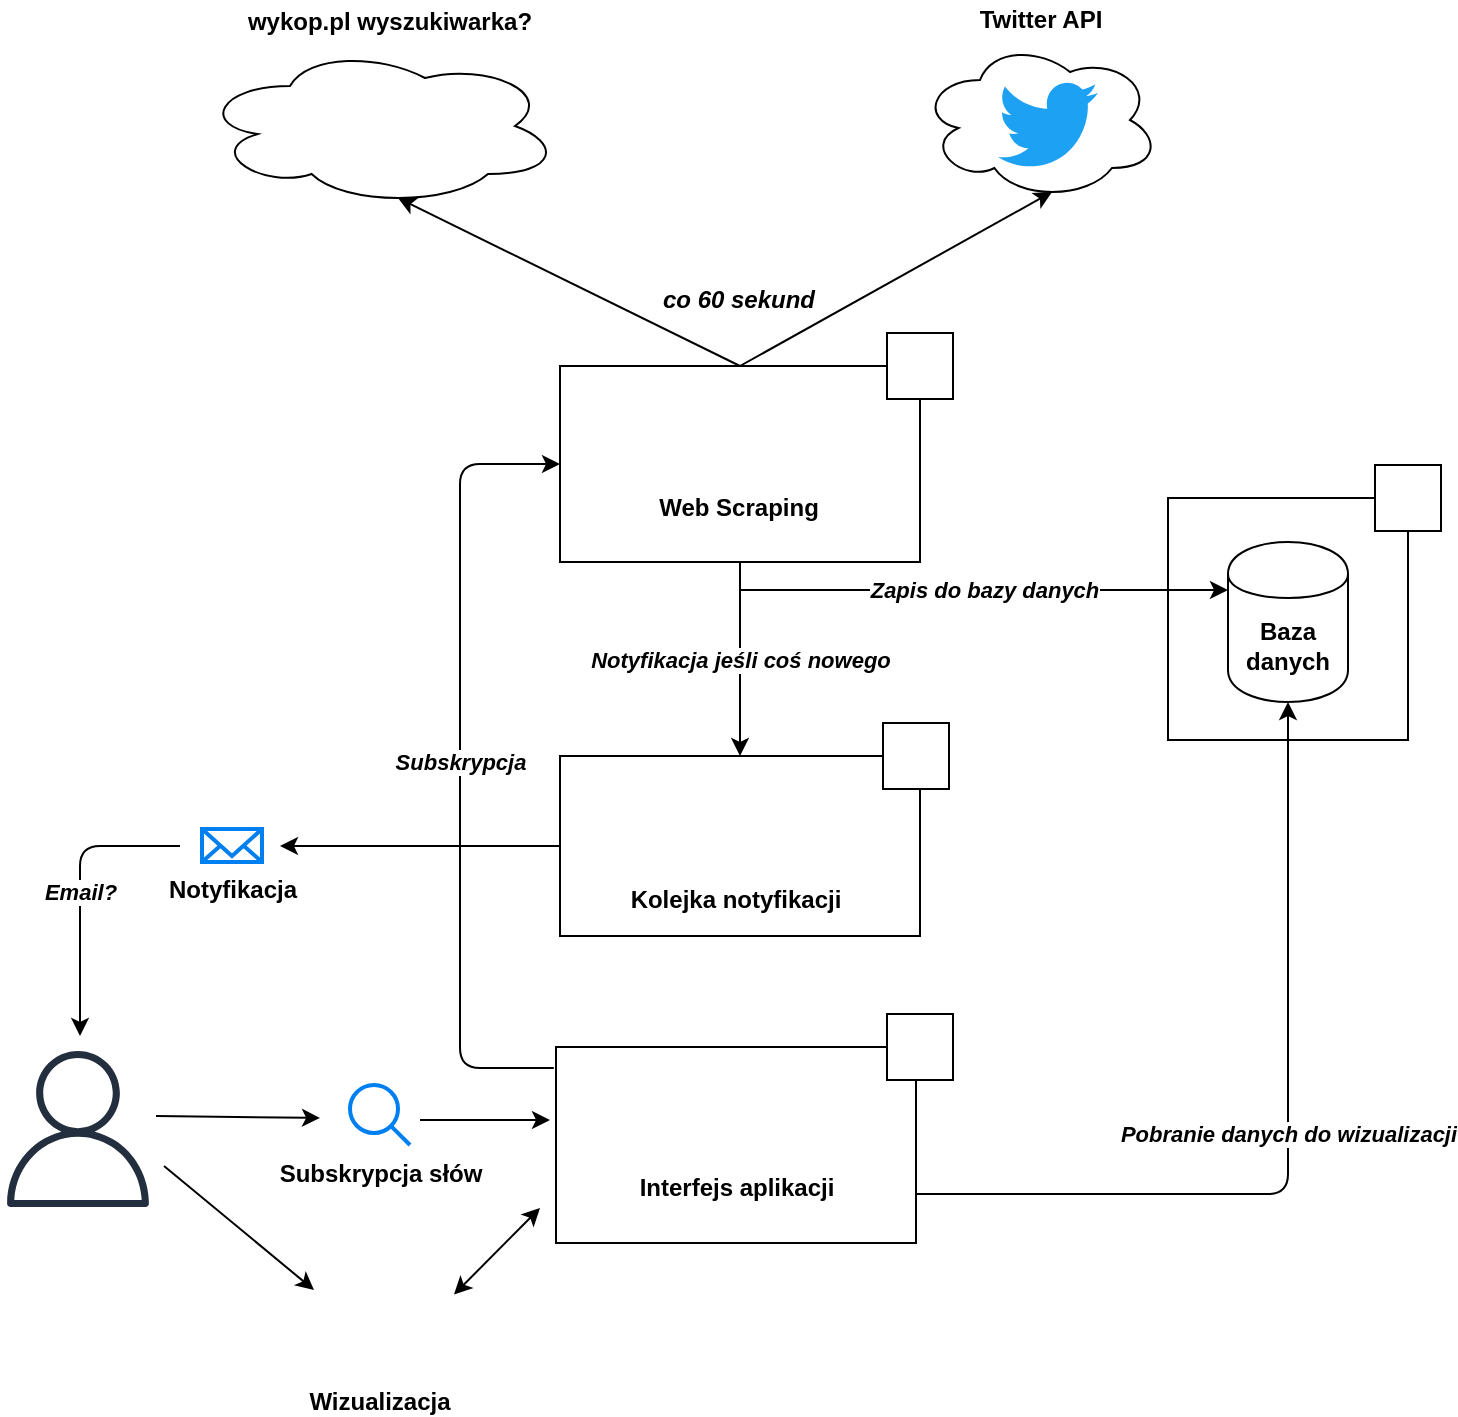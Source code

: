 <mxfile version="10.7.3" type="device"><diagram id="LIbhppmkdH8ov0nkd3hr" name="Page-1"><mxGraphModel dx="2854" dy="749" grid="1" gridSize="10" guides="1" tooltips="1" connect="1" arrows="1" fold="1" page="1" pageScale="1" pageWidth="850" pageHeight="1100" math="0" shadow="0"><root><mxCell id="0"/><mxCell id="1" parent="0"/><mxCell id="XbLt_d_wm9fUGKPNekbg-1" value="" style="ellipse;shape=cloud;whiteSpace=wrap;html=1;" vertex="1" parent="1"><mxGeometry x="-1580" y="122" width="180" height="80" as="geometry"/></mxCell><mxCell id="XbLt_d_wm9fUGKPNekbg-2" value="" style="ellipse;shape=cloud;whiteSpace=wrap;html=1;" vertex="1" parent="1"><mxGeometry x="-1220" y="119" width="120" height="80" as="geometry"/></mxCell><mxCell id="XbLt_d_wm9fUGKPNekbg-4" value="" style="dashed=0;outlineConnect=0;html=1;align=center;labelPosition=center;verticalLabelPosition=bottom;verticalAlign=top;shape=mxgraph.weblogos.twitter;fillColor=#1DA1F2;strokeColor=none" vertex="1" parent="1"><mxGeometry x="-1181" y="139" width="50" height="45" as="geometry"/></mxCell><mxCell id="XbLt_d_wm9fUGKPNekbg-7" value="Twitter API" style="text;html=1;strokeColor=none;fillColor=none;align=center;verticalAlign=middle;whiteSpace=wrap;rounded=0;fontStyle=1" vertex="1" parent="1"><mxGeometry x="-1200.5" y="99" width="81" height="20" as="geometry"/></mxCell><mxCell id="XbLt_d_wm9fUGKPNekbg-8" value="" style="shape=image;verticalLabelPosition=bottom;labelBackgroundColor=#ffffff;verticalAlign=top;aspect=fixed;imageAspect=0;image=https://www.wykop.pl/static/wykoppl7/img/dev/logo_wykop_1000.png;" vertex="1" parent="1"><mxGeometry x="-1544.5" y="149.5" width="119" height="25" as="geometry"/></mxCell><mxCell id="XbLt_d_wm9fUGKPNekbg-9" value="wykop.pl wyszukiwarka?" style="text;html=1;strokeColor=none;fillColor=none;align=center;verticalAlign=middle;whiteSpace=wrap;rounded=0;fontStyle=1" vertex="1" parent="1"><mxGeometry x="-1560" y="100" width="150" height="20" as="geometry"/></mxCell><mxCell id="XbLt_d_wm9fUGKPNekbg-12" value="" style="rounded=0;whiteSpace=wrap;html=1;" vertex="1" parent="1"><mxGeometry x="-1400" y="477" width="180" height="90" as="geometry"/></mxCell><mxCell id="XbLt_d_wm9fUGKPNekbg-11" value="Kolejka notyfikacji" style="shape=image;verticalLabelPosition=bottom;labelBackgroundColor=#ffffff;verticalAlign=top;aspect=fixed;imageAspect=0;image=http://codecouple.pl/wp-content/uploads/2017/10/rabbitmq.png;fontStyle=1" vertex="1" parent="1"><mxGeometry x="-1395" y="485" width="166" height="50" as="geometry"/></mxCell><mxCell id="XbLt_d_wm9fUGKPNekbg-15" value="" style="rounded=0;whiteSpace=wrap;html=1;" vertex="1" parent="1"><mxGeometry x="-1400" y="282" width="180" height="98" as="geometry"/></mxCell><mxCell id="XbLt_d_wm9fUGKPNekbg-16" value="&lt;b&gt;co 60 sekund&lt;/b&gt;&lt;br&gt;" style="shape=image;html=1;verticalAlign=top;verticalLabelPosition=bottom;labelBackgroundColor=#ffffff;imageAspect=0;aspect=fixed;image=https://cdn2.iconfinder.com/data/icons/pittogrammi/142/29-128.png;fontStyle=2" vertex="1" parent="1"><mxGeometry x="-1330.5" y="197" width="38" height="38" as="geometry"/></mxCell><mxCell id="XbLt_d_wm9fUGKPNekbg-19" value="" style="endArrow=classic;html=1;exitX=0.5;exitY=0;exitDx=0;exitDy=0;entryX=0.55;entryY=0.95;entryDx=0;entryDy=0;entryPerimeter=0;" edge="1" parent="1" source="XbLt_d_wm9fUGKPNekbg-15" target="XbLt_d_wm9fUGKPNekbg-1"><mxGeometry width="50" height="50" relative="1" as="geometry"><mxPoint x="-1450" y="250" as="sourcePoint"/><mxPoint x="-1400" y="200" as="targetPoint"/></mxGeometry></mxCell><mxCell id="XbLt_d_wm9fUGKPNekbg-20" value="" style="endArrow=classic;html=1;entryX=0.55;entryY=0.95;entryDx=0;entryDy=0;entryPerimeter=0;exitX=0.5;exitY=0;exitDx=0;exitDy=0;" edge="1" parent="1" source="XbLt_d_wm9fUGKPNekbg-15" target="XbLt_d_wm9fUGKPNekbg-2"><mxGeometry width="50" height="50" relative="1" as="geometry"><mxPoint x="-1620" y="640" as="sourcePoint"/><mxPoint x="-1570" y="590" as="targetPoint"/></mxGeometry></mxCell><mxCell id="XbLt_d_wm9fUGKPNekbg-21" value="&lt;b&gt;Web Scraping&lt;/b&gt;" style="shape=image;html=1;verticalAlign=top;verticalLabelPosition=bottom;labelBackgroundColor=#ffffff;imageAspect=0;aspect=fixed;image=https://cdn4.iconfinder.com/data/icons/logos-and-brands/512/267_Python_logo-128.png" vertex="1" parent="1"><mxGeometry x="-1333.5" y="295" width="44" height="44" as="geometry"/></mxCell><mxCell id="XbLt_d_wm9fUGKPNekbg-25" value="" style="rounded=0;whiteSpace=wrap;html=1;" vertex="1" parent="1"><mxGeometry x="-1096" y="348" width="120" height="121" as="geometry"/></mxCell><mxCell id="XbLt_d_wm9fUGKPNekbg-10" value="&lt;b&gt;Baza danych&lt;/b&gt;" style="shape=cylinder;whiteSpace=wrap;html=1;boundedLbl=1;backgroundOutline=1;" vertex="1" parent="1"><mxGeometry x="-1066" y="370" width="60" height="80" as="geometry"/></mxCell><mxCell id="XbLt_d_wm9fUGKPNekbg-24" value="&lt;b&gt;&lt;i&gt;Zapis do bazy danych&lt;/i&gt;&lt;/b&gt;" style="endArrow=classic;html=1;entryX=0;entryY=0.3;entryDx=0;entryDy=0;" edge="1" parent="1" target="XbLt_d_wm9fUGKPNekbg-10"><mxGeometry width="50" height="50" relative="1" as="geometry"><mxPoint x="-1310" y="394" as="sourcePoint"/><mxPoint x="-1530" y="567" as="targetPoint"/></mxGeometry></mxCell><mxCell id="XbLt_d_wm9fUGKPNekbg-26" value="&lt;b&gt;&lt;i&gt;Notyfikacja jeśli coś nowego&lt;/i&gt;&lt;/b&gt;" style="endArrow=classic;html=1;exitX=0.5;exitY=1;exitDx=0;exitDy=0;entryX=0.5;entryY=0;entryDx=0;entryDy=0;" edge="1" parent="1" source="XbLt_d_wm9fUGKPNekbg-15" target="XbLt_d_wm9fUGKPNekbg-12"><mxGeometry width="50" height="50" relative="1" as="geometry"><mxPoint x="-1580" y="640" as="sourcePoint"/><mxPoint x="-1530" y="590" as="targetPoint"/><Array as="points"/></mxGeometry></mxCell><mxCell id="XbLt_d_wm9fUGKPNekbg-30" value="&lt;b&gt;Notyfikacja&lt;/b&gt;" style="html=1;verticalLabelPosition=bottom;align=center;labelBackgroundColor=#ffffff;verticalAlign=top;strokeWidth=2;strokeColor=#0080F0;fillColor=#ffffff;shadow=0;dashed=0;shape=mxgraph.ios7.icons.mail;" vertex="1" parent="1"><mxGeometry x="-1579" y="513.5" width="30" height="16.5" as="geometry"/></mxCell><mxCell id="XbLt_d_wm9fUGKPNekbg-31" value="" style="outlineConnect=0;fontColor=#232F3E;gradientColor=none;fillColor=#232F3E;strokeColor=none;dashed=0;verticalLabelPosition=bottom;verticalAlign=top;align=center;html=1;fontSize=12;fontStyle=0;aspect=fixed;pointerEvents=1;shape=mxgraph.aws4.user;" vertex="1" parent="1"><mxGeometry x="-1680" y="624.5" width="78" height="78" as="geometry"/></mxCell><mxCell id="XbLt_d_wm9fUGKPNekbg-35" value="Wizualizacja" style="shape=image;verticalLabelPosition=bottom;labelBackgroundColor=#ffffff;verticalAlign=top;aspect=fixed;imageAspect=0;image=https://lh3.googleusercontent.com/g0Jw-I6-gH2DVCpnl3u8QKZVT_meR9lcJlpyeSZ-MyvwLnyEZvgyrY5frldA8HCv55s=w280-rwa;fontStyle=1" vertex="1" parent="1"><mxGeometry x="-1527" y="733" width="74" height="53" as="geometry"/></mxCell><mxCell id="XbLt_d_wm9fUGKPNekbg-36" value="" style="rounded=0;whiteSpace=wrap;html=1;" vertex="1" parent="1"><mxGeometry x="-1402" y="622.5" width="180" height="98" as="geometry"/></mxCell><mxCell id="XbLt_d_wm9fUGKPNekbg-33" value="&lt;b&gt;Interfejs aplikacji&lt;br&gt;&lt;br&gt;&lt;/b&gt;" style="shape=image;html=1;verticalAlign=top;verticalLabelPosition=bottom;labelBackgroundColor=#ffffff;imageAspect=0;aspect=fixed;image=https://cdn4.iconfinder.com/data/icons/logos-and-brands/512/267_Python_logo-128.png" vertex="1" parent="1"><mxGeometry x="-1334" y="634.5" width="44" height="44" as="geometry"/></mxCell><mxCell id="XbLt_d_wm9fUGKPNekbg-37" value="" style="endArrow=classic;html=1;" edge="1" parent="1"><mxGeometry width="50" height="50" relative="1" as="geometry"><mxPoint x="-1598" y="682" as="sourcePoint"/><mxPoint x="-1523" y="744" as="targetPoint"/></mxGeometry></mxCell><mxCell id="XbLt_d_wm9fUGKPNekbg-38" value="" style="endArrow=classic;startArrow=classic;html=1;exitX=1;exitY=0.25;exitDx=0;exitDy=0;" edge="1" parent="1" source="XbLt_d_wm9fUGKPNekbg-35"><mxGeometry width="50" height="50" relative="1" as="geometry"><mxPoint x="-1680" y="843" as="sourcePoint"/><mxPoint x="-1410" y="703" as="targetPoint"/></mxGeometry></mxCell><mxCell id="XbLt_d_wm9fUGKPNekbg-39" value="&lt;b&gt;&lt;i&gt;Pobranie danych do wizualizacji&lt;/i&gt;&lt;/b&gt;" style="endArrow=classic;html=1;exitX=1;exitY=0.75;exitDx=0;exitDy=0;entryX=0.5;entryY=1;entryDx=0;entryDy=0;" edge="1" parent="1" source="XbLt_d_wm9fUGKPNekbg-36" target="XbLt_d_wm9fUGKPNekbg-10"><mxGeometry width="50" height="50" relative="1" as="geometry"><mxPoint x="-1680" y="857" as="sourcePoint"/><mxPoint x="-1630" y="807" as="targetPoint"/><Array as="points"><mxPoint x="-1036" y="696"/></Array></mxGeometry></mxCell><mxCell id="XbLt_d_wm9fUGKPNekbg-40" value="&lt;b&gt;Subskrypcja słów&lt;/b&gt;&lt;br&gt;" style="html=1;verticalLabelPosition=bottom;align=center;labelBackgroundColor=#ffffff;verticalAlign=top;strokeWidth=2;strokeColor=#0080F0;fillColor=#ffffff;shadow=0;dashed=0;shape=mxgraph.ios7.icons.looking_glass;" vertex="1" parent="1"><mxGeometry x="-1505" y="641.5" width="30" height="30" as="geometry"/></mxCell><mxCell id="XbLt_d_wm9fUGKPNekbg-41" value="" style="endArrow=classic;html=1;" edge="1" parent="1"><mxGeometry width="50" height="50" relative="1" as="geometry"><mxPoint x="-1602" y="656.983" as="sourcePoint"/><mxPoint x="-1520" y="658" as="targetPoint"/></mxGeometry></mxCell><mxCell id="XbLt_d_wm9fUGKPNekbg-42" value="" style="endArrow=classic;html=1;" edge="1" parent="1"><mxGeometry width="50" height="50" relative="1" as="geometry"><mxPoint x="-1470" y="659" as="sourcePoint"/><mxPoint x="-1405" y="659" as="targetPoint"/></mxGeometry></mxCell><mxCell id="XbLt_d_wm9fUGKPNekbg-43" value="&lt;b&gt;&lt;i&gt;Subskrypcja&lt;/i&gt;&lt;/b&gt;" style="endArrow=classic;html=1;exitX=-0.006;exitY=0.107;exitDx=0;exitDy=0;exitPerimeter=0;entryX=0;entryY=0.5;entryDx=0;entryDy=0;" edge="1" parent="1" source="XbLt_d_wm9fUGKPNekbg-36" target="XbLt_d_wm9fUGKPNekbg-15"><mxGeometry width="50" height="50" relative="1" as="geometry"><mxPoint x="-1680" y="920" as="sourcePoint"/><mxPoint x="-1450" y="350" as="targetPoint"/><Array as="points"><mxPoint x="-1450" y="633"/><mxPoint x="-1450" y="331"/></Array></mxGeometry></mxCell><mxCell id="XbLt_d_wm9fUGKPNekbg-44" value="" style="endArrow=classic;html=1;exitX=0;exitY=0.5;exitDx=0;exitDy=0;" edge="1" parent="1" source="XbLt_d_wm9fUGKPNekbg-12"><mxGeometry width="50" height="50" relative="1" as="geometry"><mxPoint x="-1680" y="897" as="sourcePoint"/><mxPoint x="-1540" y="522" as="targetPoint"/></mxGeometry></mxCell><mxCell id="XbLt_d_wm9fUGKPNekbg-45" value="&lt;b&gt;&lt;i&gt;Email?&lt;/i&gt;&lt;/b&gt;" style="endArrow=classic;html=1;" edge="1" parent="1"><mxGeometry width="50" height="50" relative="1" as="geometry"><mxPoint x="-1590" y="522" as="sourcePoint"/><mxPoint x="-1640" y="617" as="targetPoint"/><Array as="points"><mxPoint x="-1640" y="522"/></Array></mxGeometry></mxCell><mxCell id="XbLt_d_wm9fUGKPNekbg-46" value="" style="shape=image;html=1;verticalAlign=top;verticalLabelPosition=bottom;labelBackgroundColor=#ffffff;imageAspect=0;aspect=fixed;image=https://cdn4.iconfinder.com/data/icons/logos-and-brands/512/97_Docker_logo_logos-128.png;imageBorder=#000000;imageBackground=#ffffff;" vertex="1" parent="1"><mxGeometry x="-1236.5" y="265.5" width="33" height="33" as="geometry"/></mxCell><mxCell id="XbLt_d_wm9fUGKPNekbg-47" value="" style="shape=image;html=1;verticalAlign=top;verticalLabelPosition=bottom;labelBackgroundColor=#ffffff;imageAspect=0;aspect=fixed;image=https://cdn4.iconfinder.com/data/icons/logos-and-brands/512/97_Docker_logo_logos-128.png;imageBorder=#000000;imageBackground=#ffffff;" vertex="1" parent="1"><mxGeometry x="-992.5" y="331.5" width="33" height="33" as="geometry"/></mxCell><mxCell id="XbLt_d_wm9fUGKPNekbg-48" value="" style="shape=image;html=1;verticalAlign=top;verticalLabelPosition=bottom;labelBackgroundColor=#ffffff;imageAspect=0;aspect=fixed;image=https://cdn4.iconfinder.com/data/icons/logos-and-brands/512/97_Docker_logo_logos-128.png;imageBorder=#000000;imageBackground=#ffffff;" vertex="1" parent="1"><mxGeometry x="-1238.5" y="460.5" width="33" height="33" as="geometry"/></mxCell><mxCell id="XbLt_d_wm9fUGKPNekbg-50" value="" style="shape=image;html=1;verticalAlign=top;verticalLabelPosition=bottom;labelBackgroundColor=#ffffff;imageAspect=0;aspect=fixed;image=https://cdn4.iconfinder.com/data/icons/logos-and-brands/512/97_Docker_logo_logos-128.png;imageBorder=#000000;imageBackground=#ffffff;" vertex="1" parent="1"><mxGeometry x="-1236.5" y="606" width="33" height="33" as="geometry"/></mxCell></root></mxGraphModel></diagram></mxfile>